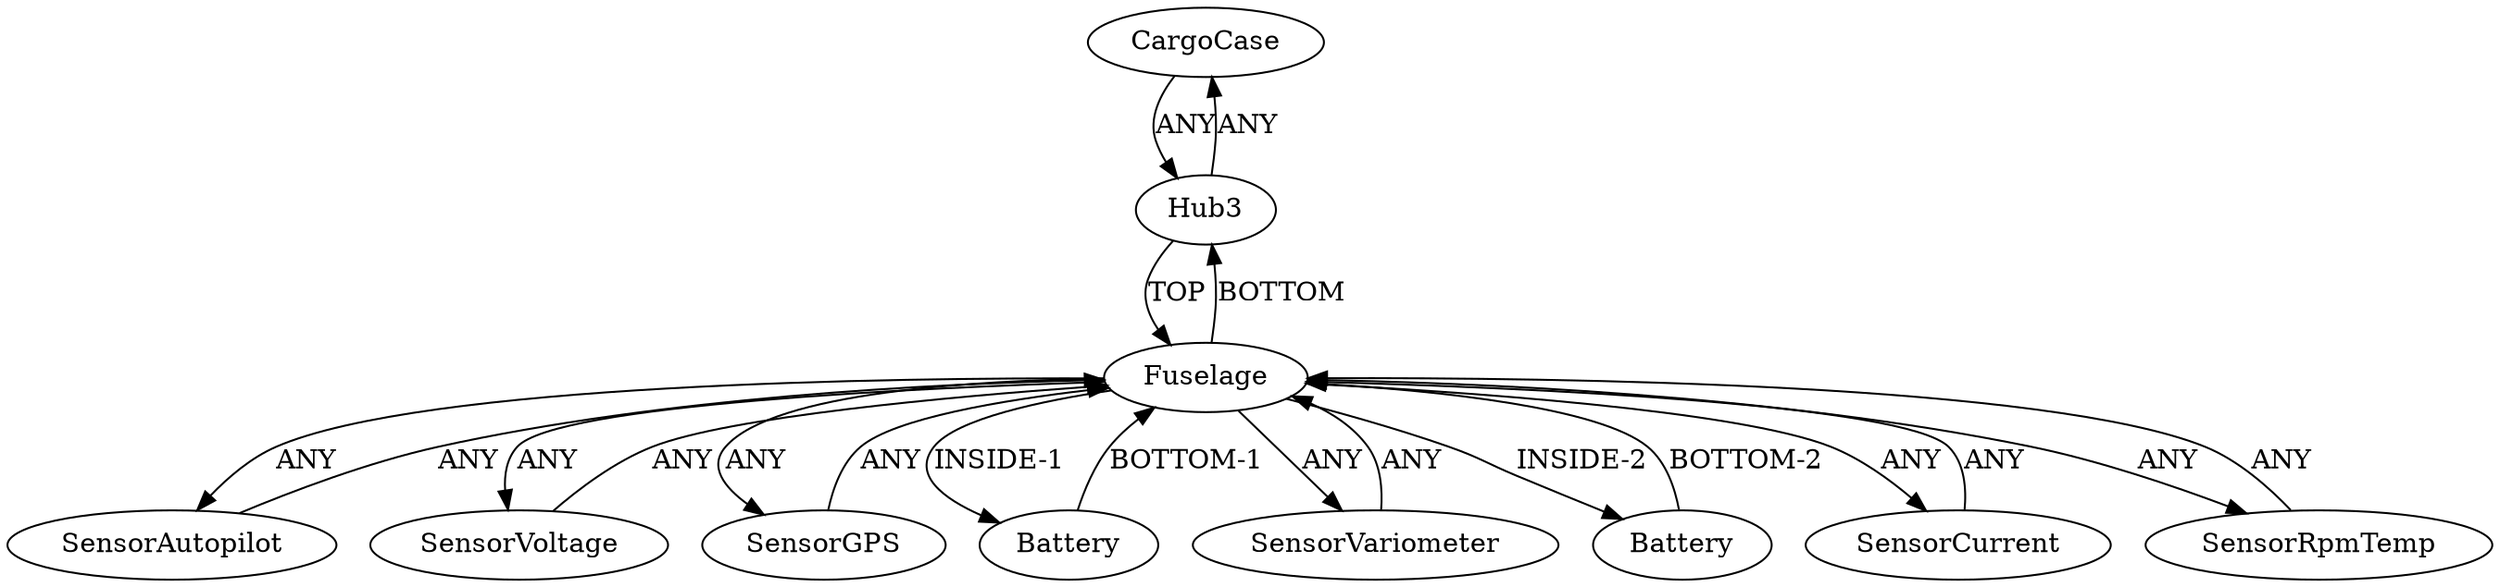 /* Created by igraph 0.10.2 */
digraph {
  0 [
    instance=CargoCase_instance_1
    label=CargoCase
  ];
  1 [
    instance=Fuselage_instance_1
    label=Fuselage
  ];
  2 [
    instance=SensorAutopilot_instance_1
    label=SensorAutopilot
  ];
  3 [
    instance=Hub3_instance_4
    label=Hub3
  ];
  4 [
    instance=SensorVoltage_instance_1
    label=SensorVoltage
  ];
  5 [
    instance=SensorGPS_instance_1
    label=SensorGPS
  ];
  6 [
    instance=Battery_instance_1
    label=Battery
  ];
  7 [
    instance=SensorVariometer_instance_1
    label=SensorVariometer
  ];
  8 [
    instance=Battery_instance_2
    label=Battery
  ];
  9 [
    instance=SensorCurrent_instance_1
    label=SensorCurrent
  ];
  10 [
    instance=SensorRpmTemp_instance_1
    label=SensorRpmTemp
  ];

  0 -> 3 [
    label=ANY
  ];
  1 -> 2 [
    label=ANY
  ];
  1 -> 3 [
    label=BOTTOM
  ];
  1 -> 4 [
    label=ANY
  ];
  1 -> 5 [
    label=ANY
  ];
  1 -> 6 [
    label="INSIDE-1"
  ];
  1 -> 7 [
    label=ANY
  ];
  1 -> 8 [
    label="INSIDE-2"
  ];
  1 -> 9 [
    label=ANY
  ];
  1 -> 10 [
    label=ANY
  ];
  2 -> 1 [
    label=ANY
  ];
  3 -> 0 [
    label=ANY
  ];
  3 -> 1 [
    label=TOP
  ];
  4 -> 1 [
    label=ANY
  ];
  5 -> 1 [
    label=ANY
  ];
  6 -> 1 [
    label="BOTTOM-1"
  ];
  7 -> 1 [
    label=ANY
  ];
  8 -> 1 [
    label="BOTTOM-2"
  ];
  9 -> 1 [
    label=ANY
  ];
  10 -> 1 [
    label=ANY
  ];
}
